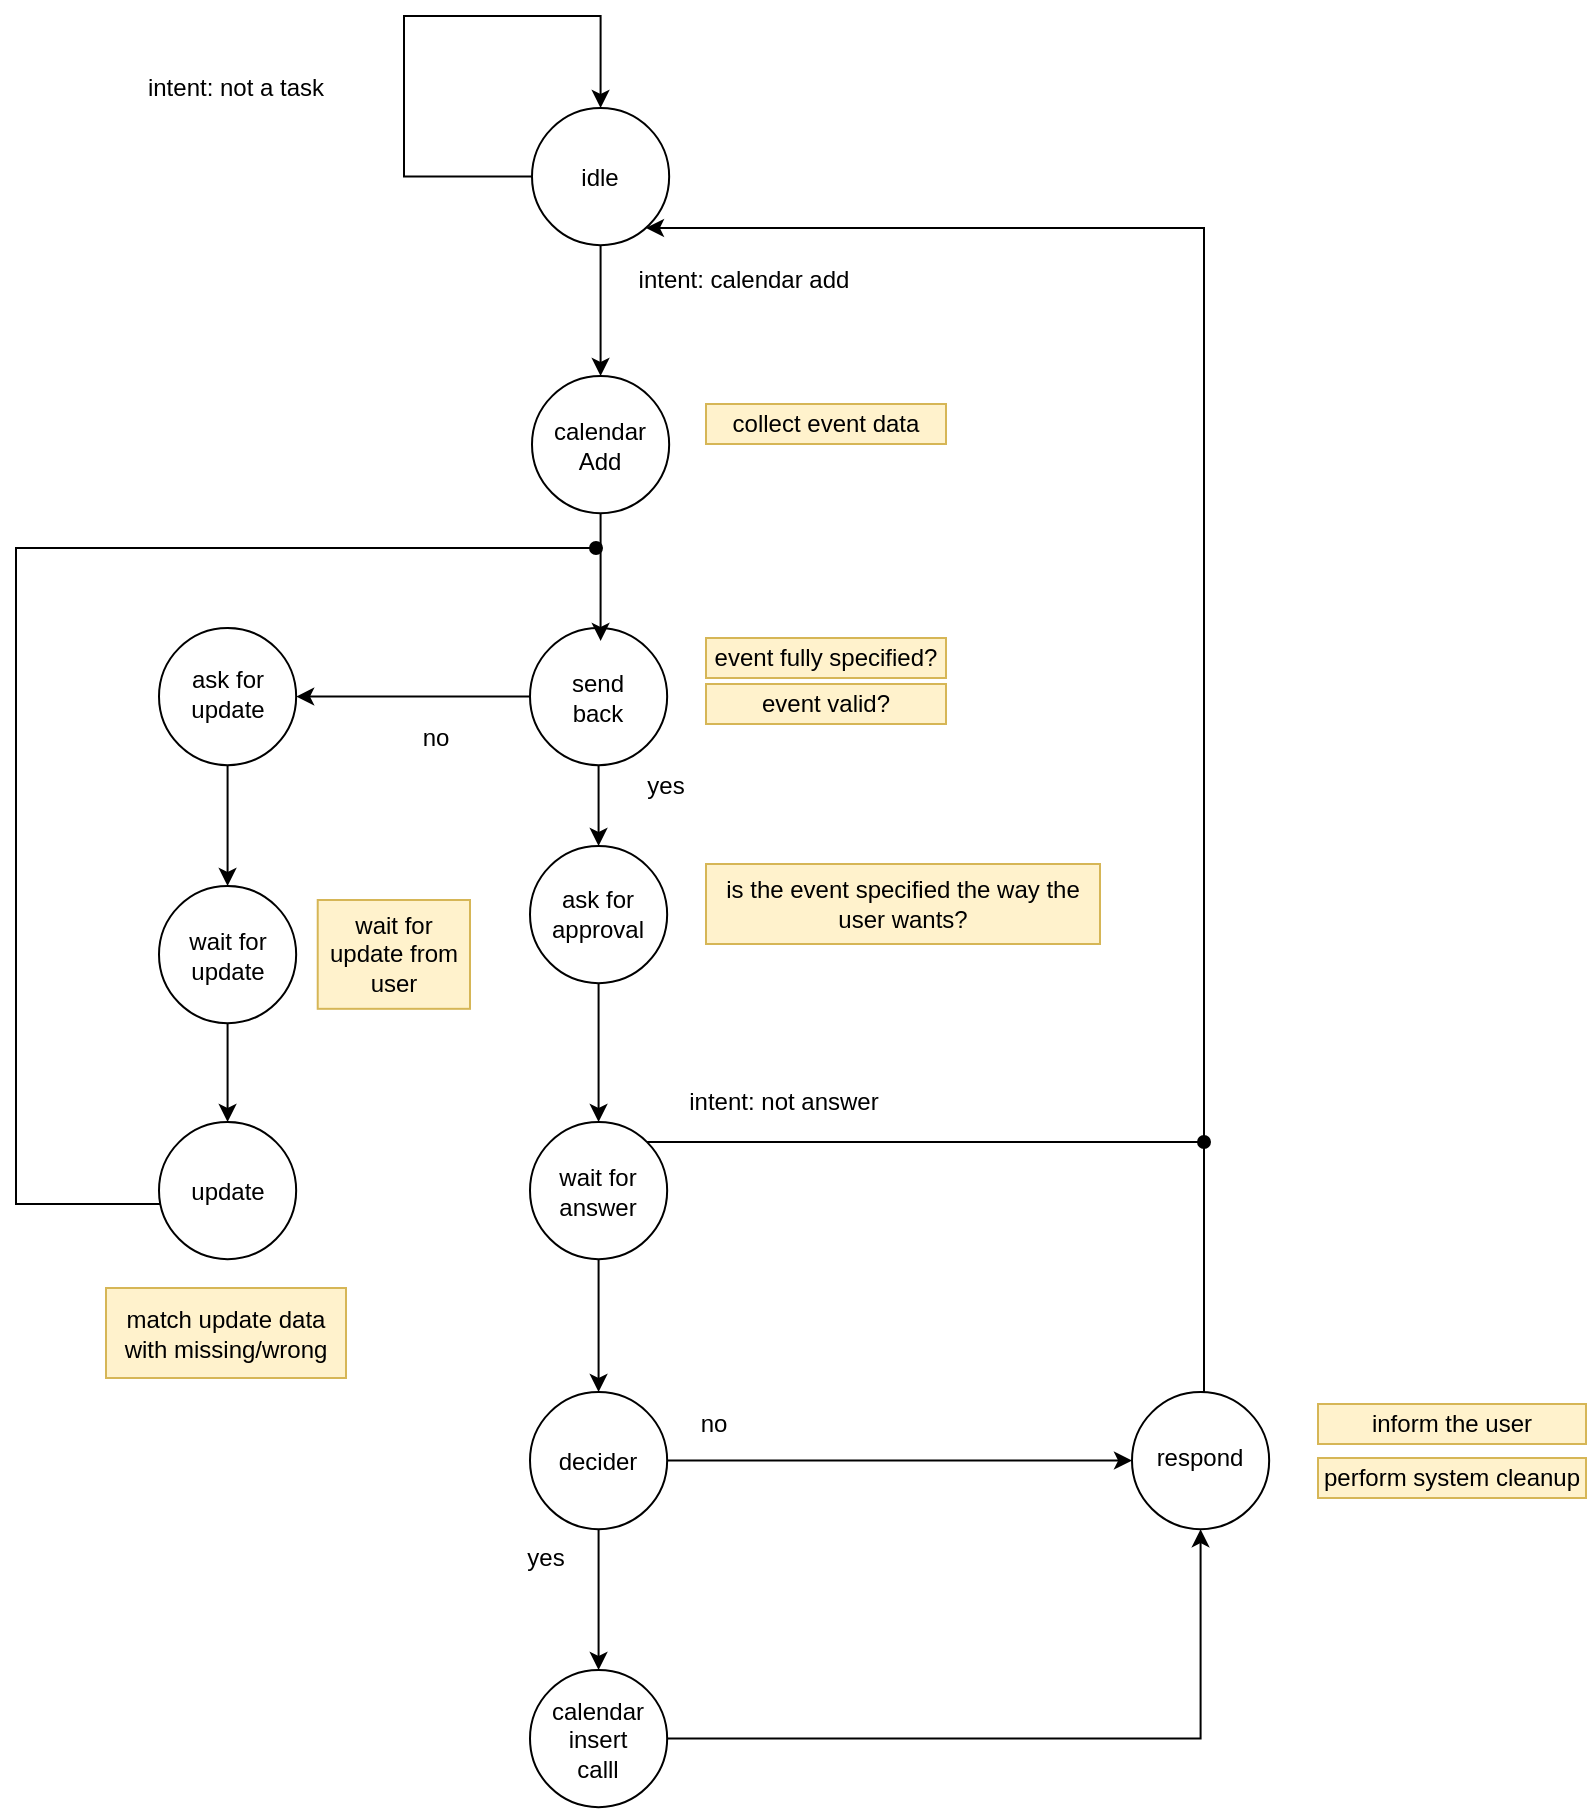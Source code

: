 <mxfile version="13.2.4" type="device"><diagram id="zEZ58AAyhAQ1bCfQQvx7" name="Page-1"><mxGraphModel dx="1646" dy="906" grid="0" gridSize="10" guides="1" tooltips="1" connect="1" arrows="1" fold="1" page="0" pageScale="1" pageWidth="1100" pageHeight="850" background="none" math="0" shadow="0"><root><mxCell id="0"/><mxCell id="1" parent="0"/><mxCell id="7oiK_yVsEpPryBW_GjJS-6" value="" style="group" vertex="1" connectable="0" parent="1"><mxGeometry x="288" y="65" width="77" height="69" as="geometry"/></mxCell><mxCell id="7oiK_yVsEpPryBW_GjJS-1" value="" style="ellipse;whiteSpace=wrap;html=1;aspect=fixed;labelBackgroundColor=none;fillColor=#FFFFFF;" vertex="1" parent="7oiK_yVsEpPryBW_GjJS-6"><mxGeometry width="68.578" height="68.578" as="geometry"/></mxCell><mxCell id="7oiK_yVsEpPryBW_GjJS-2" value="idle" style="text;html=1;strokeColor=none;fillColor=none;align=center;verticalAlign=middle;whiteSpace=wrap;rounded=0;" vertex="1" parent="7oiK_yVsEpPryBW_GjJS-6"><mxGeometry x="12.29" y="24.643" width="44" height="19.714" as="geometry"/></mxCell><mxCell id="7oiK_yVsEpPryBW_GjJS-28" style="edgeStyle=orthogonalEdgeStyle;rounded=0;orthogonalLoop=1;jettySize=auto;html=1;entryX=0.5;entryY=0;entryDx=0;entryDy=0;exitX=0;exitY=0.5;exitDx=0;exitDy=0;" edge="1" parent="7oiK_yVsEpPryBW_GjJS-6" source="7oiK_yVsEpPryBW_GjJS-1" target="7oiK_yVsEpPryBW_GjJS-1"><mxGeometry relative="1" as="geometry"><mxPoint x="12" y="-46" as="targetPoint"/><mxPoint x="-82" y="121" as="sourcePoint"/><Array as="points"><mxPoint x="-64" y="34"/><mxPoint x="-64" y="-46"/><mxPoint x="34" y="-46"/></Array></mxGeometry></mxCell><mxCell id="7oiK_yVsEpPryBW_GjJS-8" value="" style="group" vertex="1" connectable="0" parent="1"><mxGeometry x="288" y="199" width="77" height="69" as="geometry"/></mxCell><mxCell id="7oiK_yVsEpPryBW_GjJS-9" value="" style="ellipse;whiteSpace=wrap;html=1;aspect=fixed;labelBackgroundColor=none;fillColor=#FFFFFF;" vertex="1" parent="7oiK_yVsEpPryBW_GjJS-8"><mxGeometry width="68.578" height="68.578" as="geometry"/></mxCell><mxCell id="7oiK_yVsEpPryBW_GjJS-10" value="calendar&lt;br&gt;Add" style="text;html=1;strokeColor=none;fillColor=none;align=center;verticalAlign=middle;whiteSpace=wrap;rounded=0;" vertex="1" parent="7oiK_yVsEpPryBW_GjJS-8"><mxGeometry x="12.29" y="24.643" width="44" height="19.714" as="geometry"/></mxCell><mxCell id="7oiK_yVsEpPryBW_GjJS-11" style="edgeStyle=orthogonalEdgeStyle;rounded=0;orthogonalLoop=1;jettySize=auto;html=1;exitX=0.5;exitY=1;exitDx=0;exitDy=0;entryX=0.5;entryY=0;entryDx=0;entryDy=0;" edge="1" parent="1" source="7oiK_yVsEpPryBW_GjJS-1" target="7oiK_yVsEpPryBW_GjJS-9"><mxGeometry relative="1" as="geometry"/></mxCell><mxCell id="7oiK_yVsEpPryBW_GjJS-19" value="" style="group" vertex="1" connectable="0" parent="1"><mxGeometry x="287" y="325" width="77" height="69" as="geometry"/></mxCell><mxCell id="7oiK_yVsEpPryBW_GjJS-20" value="" style="ellipse;whiteSpace=wrap;html=1;aspect=fixed;labelBackgroundColor=none;fillColor=#FFFFFF;" vertex="1" parent="7oiK_yVsEpPryBW_GjJS-19"><mxGeometry width="68.578" height="68.578" as="geometry"/></mxCell><mxCell id="7oiK_yVsEpPryBW_GjJS-21" value="send&lt;br&gt;back" style="text;html=1;strokeColor=none;fillColor=none;align=center;verticalAlign=middle;whiteSpace=wrap;rounded=0;" vertex="1" parent="7oiK_yVsEpPryBW_GjJS-19"><mxGeometry x="12.29" y="24.643" width="44" height="19.714" as="geometry"/></mxCell><mxCell id="7oiK_yVsEpPryBW_GjJS-22" style="edgeStyle=orthogonalEdgeStyle;rounded=0;orthogonalLoop=1;jettySize=auto;html=1;" edge="1" parent="1" source="7oiK_yVsEpPryBW_GjJS-9"><mxGeometry relative="1" as="geometry"><mxPoint x="322.289" y="331.447" as="targetPoint"/></mxGeometry></mxCell><mxCell id="7oiK_yVsEpPryBW_GjJS-23" value="" style="group" vertex="1" connectable="0" parent="1"><mxGeometry x="287" y="572" width="77" height="69" as="geometry"/></mxCell><mxCell id="7oiK_yVsEpPryBW_GjJS-24" value="" style="ellipse;whiteSpace=wrap;html=1;aspect=fixed;labelBackgroundColor=none;fillColor=#FFFFFF;" vertex="1" parent="7oiK_yVsEpPryBW_GjJS-23"><mxGeometry width="68.578" height="68.578" as="geometry"/></mxCell><mxCell id="7oiK_yVsEpPryBW_GjJS-25" value="wait for&lt;br&gt;answer" style="text;html=1;strokeColor=none;fillColor=none;align=center;verticalAlign=middle;whiteSpace=wrap;rounded=0;" vertex="1" parent="7oiK_yVsEpPryBW_GjJS-23"><mxGeometry x="12.29" y="24.643" width="44" height="19.714" as="geometry"/></mxCell><mxCell id="7oiK_yVsEpPryBW_GjJS-27" value="intent: calendar add" style="text;html=1;strokeColor=none;fillColor=none;align=center;verticalAlign=middle;whiteSpace=wrap;rounded=0;labelBackgroundColor=none;" vertex="1" parent="1"><mxGeometry x="339" y="141" width="110" height="20" as="geometry"/></mxCell><mxCell id="7oiK_yVsEpPryBW_GjJS-29" value="intent: not a task" style="text;html=1;strokeColor=none;fillColor=none;align=center;verticalAlign=middle;whiteSpace=wrap;rounded=0;labelBackgroundColor=none;" vertex="1" parent="1"><mxGeometry x="85" y="45" width="110" height="20" as="geometry"/></mxCell><mxCell id="7oiK_yVsEpPryBW_GjJS-34" value="event fully specified?" style="text;html=1;strokeColor=#d6b656;fillColor=#fff2cc;align=center;verticalAlign=middle;whiteSpace=wrap;rounded=0;labelBackgroundColor=none;" vertex="1" parent="1"><mxGeometry x="375" y="330" width="120" height="20" as="geometry"/></mxCell><mxCell id="7oiK_yVsEpPryBW_GjJS-35" value="yes" style="text;html=1;strokeColor=none;fillColor=none;align=center;verticalAlign=middle;whiteSpace=wrap;rounded=0;labelBackgroundColor=none;" vertex="1" parent="1"><mxGeometry x="335" y="394" width="40" height="20" as="geometry"/></mxCell><mxCell id="7oiK_yVsEpPryBW_GjJS-36" value="" style="group" vertex="1" connectable="0" parent="1"><mxGeometry x="287" y="846" width="77" height="69" as="geometry"/></mxCell><mxCell id="7oiK_yVsEpPryBW_GjJS-37" value="" style="ellipse;whiteSpace=wrap;html=1;aspect=fixed;labelBackgroundColor=none;fillColor=#FFFFFF;" vertex="1" parent="7oiK_yVsEpPryBW_GjJS-36"><mxGeometry width="68.578" height="68.578" as="geometry"/></mxCell><mxCell id="7oiK_yVsEpPryBW_GjJS-38" value="calendar&lt;br&gt;insert calll" style="text;html=1;strokeColor=none;fillColor=none;align=center;verticalAlign=middle;whiteSpace=wrap;rounded=0;" vertex="1" parent="7oiK_yVsEpPryBW_GjJS-36"><mxGeometry x="12.29" y="24.643" width="44" height="19.714" as="geometry"/></mxCell><mxCell id="7oiK_yVsEpPryBW_GjJS-44" value="" style="group" vertex="1" connectable="0" parent="1"><mxGeometry x="183" y="507" width="114" height="78" as="geometry"/></mxCell><mxCell id="7oiK_yVsEpPryBW_GjJS-43" value="" style="group" vertex="1" connectable="0" parent="7oiK_yVsEpPryBW_GjJS-44"><mxGeometry width="60.538" height="66.444" as="geometry"/></mxCell><mxCell id="7oiK_yVsEpPryBW_GjJS-63" value="wait for&lt;br&gt;update from user" style="text;html=1;strokeColor=#d6b656;fillColor=#fff2cc;align=center;verticalAlign=middle;whiteSpace=wrap;rounded=0;labelBackgroundColor=none;" vertex="1" parent="7oiK_yVsEpPryBW_GjJS-44"><mxGeometry x="-2.14" y="-46" width="76.14" height="54.41" as="geometry"/></mxCell><mxCell id="7oiK_yVsEpPryBW_GjJS-45" value="" style="group" vertex="1" connectable="0" parent="1"><mxGeometry x="101.5" y="454" width="77" height="69" as="geometry"/></mxCell><mxCell id="7oiK_yVsEpPryBW_GjJS-46" value="" style="ellipse;whiteSpace=wrap;html=1;aspect=fixed;labelBackgroundColor=none;fillColor=#FFFFFF;" vertex="1" parent="7oiK_yVsEpPryBW_GjJS-45"><mxGeometry width="68.578" height="68.578" as="geometry"/></mxCell><mxCell id="7oiK_yVsEpPryBW_GjJS-47" value="wait for&lt;br&gt;update" style="text;html=1;strokeColor=none;fillColor=none;align=center;verticalAlign=middle;whiteSpace=wrap;rounded=0;" vertex="1" parent="7oiK_yVsEpPryBW_GjJS-45"><mxGeometry x="12.29" y="24.643" width="44" height="19.714" as="geometry"/></mxCell><mxCell id="7oiK_yVsEpPryBW_GjJS-51" value="no" style="text;html=1;strokeColor=none;fillColor=none;align=center;verticalAlign=middle;whiteSpace=wrap;rounded=0;labelBackgroundColor=none;" vertex="1" parent="1"><mxGeometry x="220" y="369.5" width="40" height="20" as="geometry"/></mxCell><mxCell id="7oiK_yVsEpPryBW_GjJS-52" value="" style="group" vertex="1" connectable="0" parent="1"><mxGeometry x="101.5" y="572" width="77" height="69" as="geometry"/></mxCell><mxCell id="7oiK_yVsEpPryBW_GjJS-53" value="" style="ellipse;whiteSpace=wrap;html=1;aspect=fixed;labelBackgroundColor=none;fillColor=#FFFFFF;" vertex="1" parent="7oiK_yVsEpPryBW_GjJS-52"><mxGeometry width="68.578" height="68.578" as="geometry"/></mxCell><mxCell id="7oiK_yVsEpPryBW_GjJS-54" value="update" style="text;html=1;strokeColor=none;fillColor=none;align=center;verticalAlign=middle;whiteSpace=wrap;rounded=0;" vertex="1" parent="7oiK_yVsEpPryBW_GjJS-52"><mxGeometry x="12.29" y="24.643" width="44" height="19.714" as="geometry"/></mxCell><mxCell id="7oiK_yVsEpPryBW_GjJS-55" style="edgeStyle=orthogonalEdgeStyle;rounded=0;orthogonalLoop=1;jettySize=auto;html=1;exitX=0.5;exitY=1;exitDx=0;exitDy=0;" edge="1" parent="1" source="7oiK_yVsEpPryBW_GjJS-46" target="7oiK_yVsEpPryBW_GjJS-53"><mxGeometry relative="1" as="geometry"/></mxCell><mxCell id="7oiK_yVsEpPryBW_GjJS-56" style="edgeStyle=orthogonalEdgeStyle;rounded=0;orthogonalLoop=1;jettySize=auto;html=1;endArrow=oval;endFill=1;" edge="1" parent="1" source="7oiK_yVsEpPryBW_GjJS-53"><mxGeometry relative="1" as="geometry"><mxPoint x="320" y="285" as="targetPoint"/><Array as="points"><mxPoint x="30" y="613"/><mxPoint x="30" y="285"/></Array></mxGeometry></mxCell><mxCell id="7oiK_yVsEpPryBW_GjJS-57" value="" style="group" vertex="1" connectable="0" parent="1"><mxGeometry x="287" y="707" width="77" height="69" as="geometry"/></mxCell><mxCell id="7oiK_yVsEpPryBW_GjJS-58" value="" style="ellipse;whiteSpace=wrap;html=1;aspect=fixed;labelBackgroundColor=none;fillColor=#FFFFFF;" vertex="1" parent="7oiK_yVsEpPryBW_GjJS-57"><mxGeometry width="68.578" height="68.578" as="geometry"/></mxCell><mxCell id="7oiK_yVsEpPryBW_GjJS-59" value="decider" style="text;html=1;strokeColor=none;fillColor=none;align=center;verticalAlign=middle;whiteSpace=wrap;rounded=0;" vertex="1" parent="7oiK_yVsEpPryBW_GjJS-57"><mxGeometry x="12.29" y="24.643" width="44" height="19.714" as="geometry"/></mxCell><mxCell id="7oiK_yVsEpPryBW_GjJS-61" value="is the event specified the way the user wants?" style="text;html=1;strokeColor=#d6b656;fillColor=#fff2cc;align=center;verticalAlign=middle;whiteSpace=wrap;rounded=0;labelBackgroundColor=none;" vertex="1" parent="1"><mxGeometry x="375" y="443" width="197" height="40" as="geometry"/></mxCell><mxCell id="7oiK_yVsEpPryBW_GjJS-66" value="" style="group" vertex="1" connectable="0" parent="1"><mxGeometry x="588" y="707" width="77" height="69" as="geometry"/></mxCell><mxCell id="7oiK_yVsEpPryBW_GjJS-80" style="edgeStyle=orthogonalEdgeStyle;rounded=0;orthogonalLoop=1;jettySize=auto;html=1;exitX=1;exitY=1;exitDx=0;exitDy=0;entryX=1;entryY=1;entryDx=0;entryDy=0;endArrow=oval;endFill=1;" edge="1" parent="7oiK_yVsEpPryBW_GjJS-66" source="7oiK_yVsEpPryBW_GjJS-67" target="7oiK_yVsEpPryBW_GjJS-68"><mxGeometry relative="1" as="geometry"/></mxCell><mxCell id="7oiK_yVsEpPryBW_GjJS-67" value="" style="ellipse;whiteSpace=wrap;html=1;aspect=fixed;labelBackgroundColor=none;fillColor=#FFFFFF;" vertex="1" parent="7oiK_yVsEpPryBW_GjJS-66"><mxGeometry width="68.578" height="68.578" as="geometry"/></mxCell><mxCell id="7oiK_yVsEpPryBW_GjJS-68" value="respond" style="text;html=1;strokeColor=none;fillColor=none;align=center;verticalAlign=middle;whiteSpace=wrap;rounded=0;" vertex="1" parent="7oiK_yVsEpPryBW_GjJS-66"><mxGeometry x="12.29" y="24.64" width="43.71" height="16.36" as="geometry"/></mxCell><mxCell id="7oiK_yVsEpPryBW_GjJS-69" style="edgeStyle=orthogonalEdgeStyle;rounded=0;orthogonalLoop=1;jettySize=auto;html=1;exitX=0.5;exitY=0;exitDx=0;exitDy=0;" edge="1" parent="1" source="7oiK_yVsEpPryBW_GjJS-67" target="7oiK_yVsEpPryBW_GjJS-1"><mxGeometry relative="1" as="geometry"><mxPoint x="624.289" y="90" as="targetPoint"/><Array as="points"><mxPoint x="624" y="707"/><mxPoint x="624" y="125"/></Array></mxGeometry></mxCell><mxCell id="7oiK_yVsEpPryBW_GjJS-70" style="edgeStyle=orthogonalEdgeStyle;rounded=0;orthogonalLoop=1;jettySize=auto;html=1;entryX=0;entryY=0.5;entryDx=0;entryDy=0;" edge="1" parent="1" source="7oiK_yVsEpPryBW_GjJS-58" target="7oiK_yVsEpPryBW_GjJS-67"><mxGeometry relative="1" as="geometry"/></mxCell><mxCell id="7oiK_yVsEpPryBW_GjJS-72" style="edgeStyle=orthogonalEdgeStyle;rounded=0;orthogonalLoop=1;jettySize=auto;html=1;entryX=0.5;entryY=1;entryDx=0;entryDy=0;" edge="1" parent="1" source="7oiK_yVsEpPryBW_GjJS-37" target="7oiK_yVsEpPryBW_GjJS-67"><mxGeometry relative="1" as="geometry"/></mxCell><mxCell id="7oiK_yVsEpPryBW_GjJS-73" value="no" style="text;html=1;strokeColor=none;fillColor=none;align=center;verticalAlign=middle;whiteSpace=wrap;rounded=0;labelBackgroundColor=none;" vertex="1" parent="1"><mxGeometry x="359" y="713" width="40" height="20" as="geometry"/></mxCell><mxCell id="7oiK_yVsEpPryBW_GjJS-74" value="yes" style="text;html=1;strokeColor=none;fillColor=none;align=center;verticalAlign=middle;whiteSpace=wrap;rounded=0;labelBackgroundColor=none;" vertex="1" parent="1"><mxGeometry x="275" y="780" width="40" height="20" as="geometry"/></mxCell><mxCell id="7oiK_yVsEpPryBW_GjJS-75" style="edgeStyle=orthogonalEdgeStyle;rounded=0;orthogonalLoop=1;jettySize=auto;html=1;exitX=1;exitY=0;exitDx=0;exitDy=0;endArrow=oval;endFill=1;" edge="1" parent="1" source="7oiK_yVsEpPryBW_GjJS-24"><mxGeometry relative="1" as="geometry"><mxPoint x="624" y="582" as="targetPoint"/></mxGeometry></mxCell><mxCell id="7oiK_yVsEpPryBW_GjJS-76" value="intent: not answer" style="text;html=1;strokeColor=none;fillColor=none;align=center;verticalAlign=middle;whiteSpace=wrap;rounded=0;labelBackgroundColor=none;" vertex="1" parent="1"><mxGeometry x="359" y="552" width="110" height="20" as="geometry"/></mxCell><mxCell id="7oiK_yVsEpPryBW_GjJS-81" value="event valid?" style="text;html=1;strokeColor=#d6b656;fillColor=#fff2cc;align=center;verticalAlign=middle;whiteSpace=wrap;rounded=0;labelBackgroundColor=none;" vertex="1" parent="1"><mxGeometry x="375" y="353" width="120" height="20" as="geometry"/></mxCell><mxCell id="7oiK_yVsEpPryBW_GjJS-83" value="" style="group" vertex="1" connectable="0" parent="1"><mxGeometry x="101.5" y="325" width="77" height="69" as="geometry"/></mxCell><mxCell id="7oiK_yVsEpPryBW_GjJS-84" style="edgeStyle=orthogonalEdgeStyle;rounded=0;orthogonalLoop=1;jettySize=auto;html=1;exitX=1;exitY=1;exitDx=0;exitDy=0;entryX=1;entryY=1;entryDx=0;entryDy=0;endArrow=oval;endFill=1;" edge="1" parent="7oiK_yVsEpPryBW_GjJS-83" source="7oiK_yVsEpPryBW_GjJS-85" target="7oiK_yVsEpPryBW_GjJS-86"><mxGeometry relative="1" as="geometry"/></mxCell><mxCell id="7oiK_yVsEpPryBW_GjJS-85" value="" style="ellipse;whiteSpace=wrap;html=1;aspect=fixed;labelBackgroundColor=none;fillColor=#FFFFFF;" vertex="1" parent="7oiK_yVsEpPryBW_GjJS-83"><mxGeometry width="68.578" height="68.578" as="geometry"/></mxCell><mxCell id="7oiK_yVsEpPryBW_GjJS-86" value="ask for update" style="text;html=1;strokeColor=none;fillColor=none;align=center;verticalAlign=middle;whiteSpace=wrap;rounded=0;" vertex="1" parent="7oiK_yVsEpPryBW_GjJS-83"><mxGeometry x="12.29" y="24.64" width="43.71" height="16.36" as="geometry"/></mxCell><mxCell id="7oiK_yVsEpPryBW_GjJS-96" style="edgeStyle=orthogonalEdgeStyle;rounded=0;orthogonalLoop=1;jettySize=auto;html=1;endArrow=classic;endFill=1;entryX=1;entryY=0.5;entryDx=0;entryDy=0;" edge="1" parent="1" source="7oiK_yVsEpPryBW_GjJS-20" target="7oiK_yVsEpPryBW_GjJS-85"><mxGeometry relative="1" as="geometry"><mxPoint x="181.377" y="359.289" as="targetPoint"/></mxGeometry></mxCell><mxCell id="7oiK_yVsEpPryBW_GjJS-97" style="edgeStyle=orthogonalEdgeStyle;rounded=0;orthogonalLoop=1;jettySize=auto;html=1;entryX=0.5;entryY=0;entryDx=0;entryDy=0;endArrow=classic;endFill=1;" edge="1" parent="1" source="7oiK_yVsEpPryBW_GjJS-85" target="7oiK_yVsEpPryBW_GjJS-46"><mxGeometry relative="1" as="geometry"/></mxCell><mxCell id="7oiK_yVsEpPryBW_GjJS-102" style="edgeStyle=orthogonalEdgeStyle;rounded=0;orthogonalLoop=1;jettySize=auto;html=1;entryX=0.5;entryY=0;entryDx=0;entryDy=0;endArrow=classic;endFill=1;" edge="1" parent="1" source="7oiK_yVsEpPryBW_GjJS-58" target="7oiK_yVsEpPryBW_GjJS-37"><mxGeometry relative="1" as="geometry"/></mxCell><mxCell id="7oiK_yVsEpPryBW_GjJS-106" style="edgeStyle=orthogonalEdgeStyle;rounded=0;orthogonalLoop=1;jettySize=auto;html=1;exitX=0.5;exitY=1;exitDx=0;exitDy=0;endArrow=classic;endFill=1;" edge="1" parent="1" source="7oiK_yVsEpPryBW_GjJS-24" target="7oiK_yVsEpPryBW_GjJS-58"><mxGeometry relative="1" as="geometry"/></mxCell><mxCell id="7oiK_yVsEpPryBW_GjJS-108" value="" style="group" vertex="1" connectable="0" parent="1"><mxGeometry x="287" y="434" width="77" height="69" as="geometry"/></mxCell><mxCell id="7oiK_yVsEpPryBW_GjJS-109" style="edgeStyle=orthogonalEdgeStyle;rounded=0;orthogonalLoop=1;jettySize=auto;html=1;exitX=1;exitY=1;exitDx=0;exitDy=0;entryX=1;entryY=1;entryDx=0;entryDy=0;endArrow=oval;endFill=1;" edge="1" parent="7oiK_yVsEpPryBW_GjJS-108" source="7oiK_yVsEpPryBW_GjJS-110" target="7oiK_yVsEpPryBW_GjJS-111"><mxGeometry relative="1" as="geometry"/></mxCell><mxCell id="7oiK_yVsEpPryBW_GjJS-110" value="" style="ellipse;whiteSpace=wrap;html=1;aspect=fixed;labelBackgroundColor=none;fillColor=#FFFFFF;" vertex="1" parent="7oiK_yVsEpPryBW_GjJS-108"><mxGeometry width="68.578" height="68.578" as="geometry"/></mxCell><mxCell id="7oiK_yVsEpPryBW_GjJS-111" value="ask for approval" style="text;html=1;strokeColor=none;fillColor=none;align=center;verticalAlign=middle;whiteSpace=wrap;rounded=0;" vertex="1" parent="7oiK_yVsEpPryBW_GjJS-108"><mxGeometry x="12.29" y="25.64" width="43.71" height="16.36" as="geometry"/></mxCell><mxCell id="7oiK_yVsEpPryBW_GjJS-112" style="edgeStyle=orthogonalEdgeStyle;rounded=0;orthogonalLoop=1;jettySize=auto;html=1;exitX=0.5;exitY=1;exitDx=0;exitDy=0;endArrow=classic;endFill=1;" edge="1" parent="1" source="7oiK_yVsEpPryBW_GjJS-20" target="7oiK_yVsEpPryBW_GjJS-110"><mxGeometry relative="1" as="geometry"/></mxCell><mxCell id="7oiK_yVsEpPryBW_GjJS-113" style="edgeStyle=orthogonalEdgeStyle;rounded=0;orthogonalLoop=1;jettySize=auto;html=1;exitX=0.5;exitY=1;exitDx=0;exitDy=0;entryX=0.5;entryY=0;entryDx=0;entryDy=0;endArrow=classic;endFill=1;" edge="1" parent="1" source="7oiK_yVsEpPryBW_GjJS-110" target="7oiK_yVsEpPryBW_GjJS-24"><mxGeometry relative="1" as="geometry"/></mxCell><mxCell id="7oiK_yVsEpPryBW_GjJS-115" value="perform system cleanup" style="text;html=1;strokeColor=#d6b656;fillColor=#fff2cc;align=center;verticalAlign=middle;whiteSpace=wrap;rounded=0;labelBackgroundColor=none;" vertex="1" parent="1"><mxGeometry x="681" y="740" width="134" height="20" as="geometry"/></mxCell><mxCell id="7oiK_yVsEpPryBW_GjJS-116" value="match update data with missing/wrong" style="text;html=1;strokeColor=#d6b656;fillColor=#fff2cc;align=center;verticalAlign=middle;whiteSpace=wrap;rounded=0;labelBackgroundColor=none;" vertex="1" parent="1"><mxGeometry x="75" y="655" width="120" height="45" as="geometry"/></mxCell><mxCell id="7oiK_yVsEpPryBW_GjJS-117" value="collect event data" style="text;html=1;strokeColor=#d6b656;fillColor=#fff2cc;align=center;verticalAlign=middle;whiteSpace=wrap;rounded=0;labelBackgroundColor=none;" vertex="1" parent="1"><mxGeometry x="375" y="213" width="120" height="20" as="geometry"/></mxCell><mxCell id="7oiK_yVsEpPryBW_GjJS-118" value="inform the user" style="text;html=1;strokeColor=#d6b656;fillColor=#fff2cc;align=center;verticalAlign=middle;whiteSpace=wrap;rounded=0;labelBackgroundColor=none;" vertex="1" parent="1"><mxGeometry x="681" y="713" width="134" height="20" as="geometry"/></mxCell></root></mxGraphModel></diagram></mxfile>